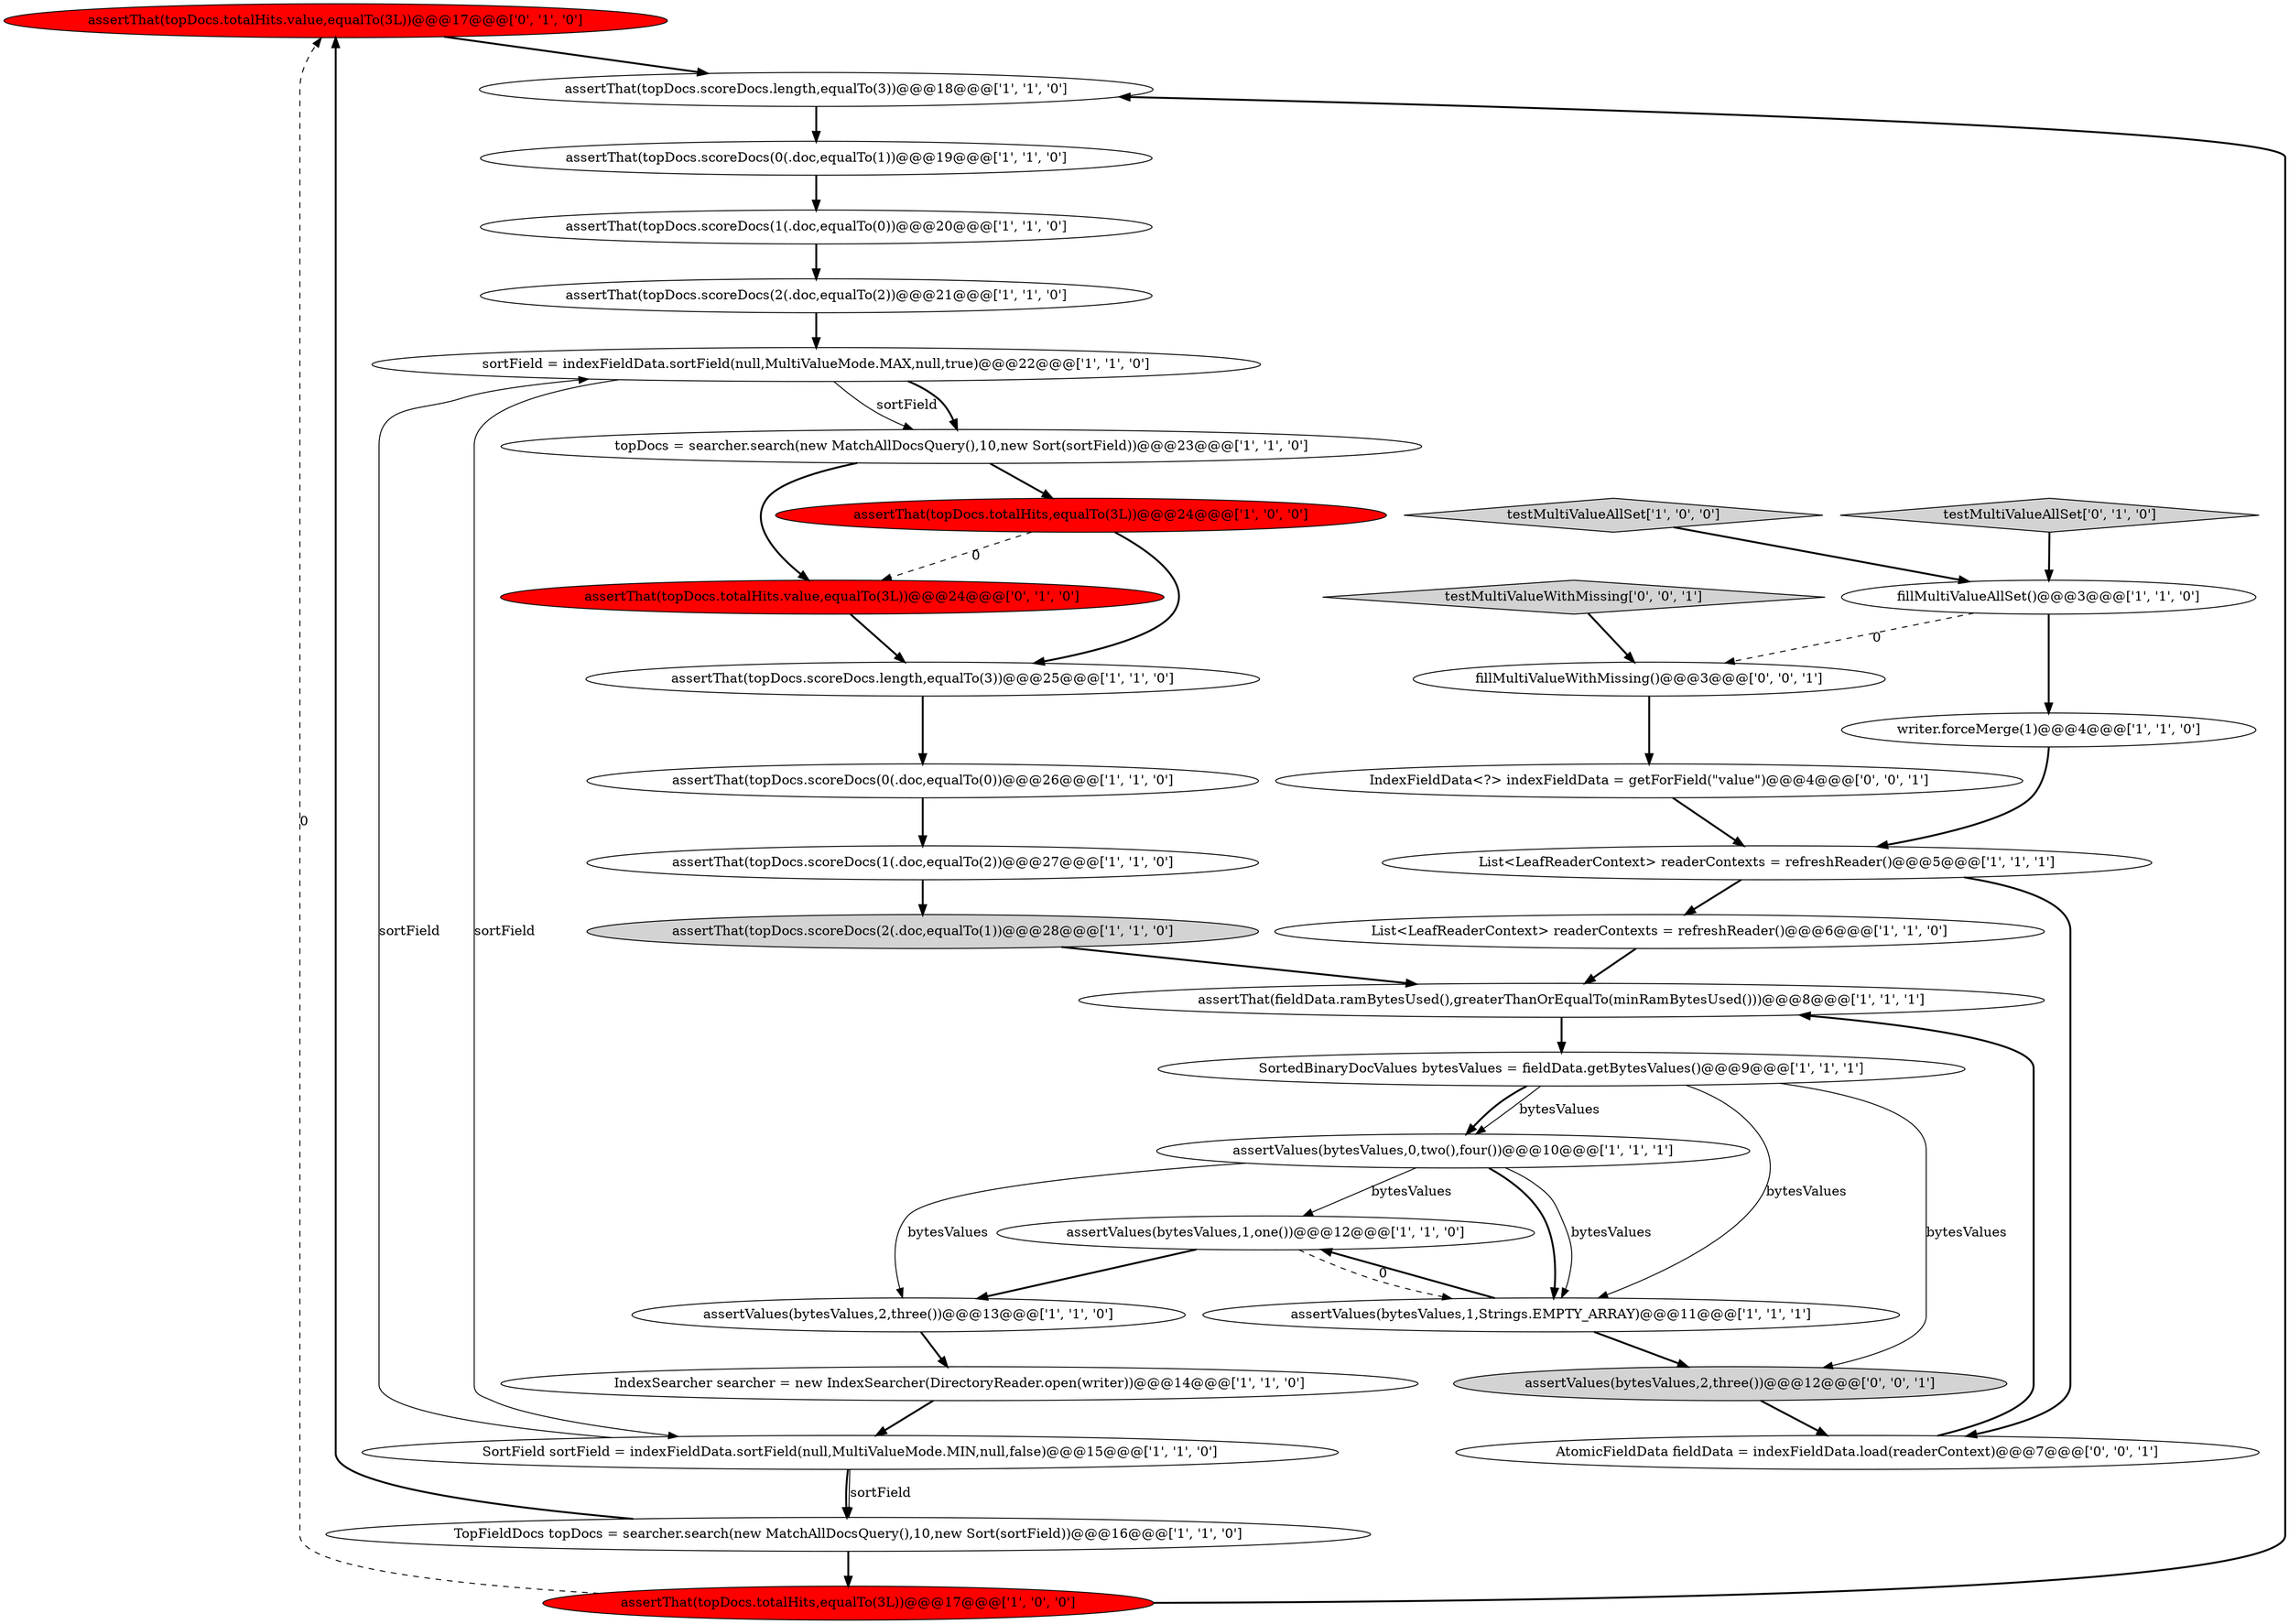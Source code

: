 digraph {
26 [style = filled, label = "assertThat(topDocs.totalHits.value,equalTo(3L))@@@17@@@['0', '1', '0']", fillcolor = red, shape = ellipse image = "AAA1AAABBB2BBB"];
9 [style = filled, label = "assertValues(bytesValues,0,two(),four())@@@10@@@['1', '1', '1']", fillcolor = white, shape = ellipse image = "AAA0AAABBB1BBB"];
17 [style = filled, label = "assertValues(bytesValues,2,three())@@@13@@@['1', '1', '0']", fillcolor = white, shape = ellipse image = "AAA0AAABBB1BBB"];
3 [style = filled, label = "assertThat(topDocs.scoreDocs(0(.doc,equalTo(1))@@@19@@@['1', '1', '0']", fillcolor = white, shape = ellipse image = "AAA0AAABBB1BBB"];
5 [style = filled, label = "assertThat(topDocs.scoreDocs(2(.doc,equalTo(2))@@@21@@@['1', '1', '0']", fillcolor = white, shape = ellipse image = "AAA0AAABBB1BBB"];
24 [style = filled, label = "assertThat(fieldData.ramBytesUsed(),greaterThanOrEqualTo(minRamBytesUsed()))@@@8@@@['1', '1', '1']", fillcolor = white, shape = ellipse image = "AAA0AAABBB1BBB"];
7 [style = filled, label = "assertThat(topDocs.totalHits,equalTo(3L))@@@24@@@['1', '0', '0']", fillcolor = red, shape = ellipse image = "AAA1AAABBB1BBB"];
30 [style = filled, label = "assertValues(bytesValues,2,three())@@@12@@@['0', '0', '1']", fillcolor = lightgray, shape = ellipse image = "AAA0AAABBB3BBB"];
20 [style = filled, label = "assertThat(topDocs.scoreDocs(2(.doc,equalTo(1))@@@28@@@['1', '1', '0']", fillcolor = lightgray, shape = ellipse image = "AAA0AAABBB1BBB"];
11 [style = filled, label = "assertThat(topDocs.scoreDocs(1(.doc,equalTo(2))@@@27@@@['1', '1', '0']", fillcolor = white, shape = ellipse image = "AAA0AAABBB1BBB"];
6 [style = filled, label = "IndexSearcher searcher = new IndexSearcher(DirectoryReader.open(writer))@@@14@@@['1', '1', '0']", fillcolor = white, shape = ellipse image = "AAA0AAABBB1BBB"];
21 [style = filled, label = "topDocs = searcher.search(new MatchAllDocsQuery(),10,new Sort(sortField))@@@23@@@['1', '1', '0']", fillcolor = white, shape = ellipse image = "AAA0AAABBB1BBB"];
19 [style = filled, label = "assertThat(topDocs.totalHits,equalTo(3L))@@@17@@@['1', '0', '0']", fillcolor = red, shape = ellipse image = "AAA1AAABBB1BBB"];
22 [style = filled, label = "testMultiValueAllSet['1', '0', '0']", fillcolor = lightgray, shape = diamond image = "AAA0AAABBB1BBB"];
32 [style = filled, label = "IndexFieldData<?> indexFieldData = getForField(\"value\")@@@4@@@['0', '0', '1']", fillcolor = white, shape = ellipse image = "AAA0AAABBB3BBB"];
28 [style = filled, label = "assertThat(topDocs.totalHits.value,equalTo(3L))@@@24@@@['0', '1', '0']", fillcolor = red, shape = ellipse image = "AAA1AAABBB2BBB"];
2 [style = filled, label = "assertThat(topDocs.scoreDocs.length,equalTo(3))@@@25@@@['1', '1', '0']", fillcolor = white, shape = ellipse image = "AAA0AAABBB1BBB"];
25 [style = filled, label = "SortedBinaryDocValues bytesValues = fieldData.getBytesValues()@@@9@@@['1', '1', '1']", fillcolor = white, shape = ellipse image = "AAA0AAABBB1BBB"];
0 [style = filled, label = "assertThat(topDocs.scoreDocs(1(.doc,equalTo(0))@@@20@@@['1', '1', '0']", fillcolor = white, shape = ellipse image = "AAA0AAABBB1BBB"];
8 [style = filled, label = "assertThat(topDocs.scoreDocs(0(.doc,equalTo(0))@@@26@@@['1', '1', '0']", fillcolor = white, shape = ellipse image = "AAA0AAABBB1BBB"];
16 [style = filled, label = "assertValues(bytesValues,1,one())@@@12@@@['1', '1', '0']", fillcolor = white, shape = ellipse image = "AAA0AAABBB1BBB"];
13 [style = filled, label = "TopFieldDocs topDocs = searcher.search(new MatchAllDocsQuery(),10,new Sort(sortField))@@@16@@@['1', '1', '0']", fillcolor = white, shape = ellipse image = "AAA0AAABBB1BBB"];
27 [style = filled, label = "testMultiValueAllSet['0', '1', '0']", fillcolor = lightgray, shape = diamond image = "AAA0AAABBB2BBB"];
14 [style = filled, label = "SortField sortField = indexFieldData.sortField(null,MultiValueMode.MIN,null,false)@@@15@@@['1', '1', '0']", fillcolor = white, shape = ellipse image = "AAA0AAABBB1BBB"];
18 [style = filled, label = "assertThat(topDocs.scoreDocs.length,equalTo(3))@@@18@@@['1', '1', '0']", fillcolor = white, shape = ellipse image = "AAA0AAABBB1BBB"];
10 [style = filled, label = "assertValues(bytesValues,1,Strings.EMPTY_ARRAY)@@@11@@@['1', '1', '1']", fillcolor = white, shape = ellipse image = "AAA0AAABBB1BBB"];
23 [style = filled, label = "sortField = indexFieldData.sortField(null,MultiValueMode.MAX,null,true)@@@22@@@['1', '1', '0']", fillcolor = white, shape = ellipse image = "AAA0AAABBB1BBB"];
12 [style = filled, label = "List<LeafReaderContext> readerContexts = refreshReader()@@@5@@@['1', '1', '1']", fillcolor = white, shape = ellipse image = "AAA0AAABBB1BBB"];
4 [style = filled, label = "writer.forceMerge(1)@@@4@@@['1', '1', '0']", fillcolor = white, shape = ellipse image = "AAA0AAABBB1BBB"];
31 [style = filled, label = "testMultiValueWithMissing['0', '0', '1']", fillcolor = lightgray, shape = diamond image = "AAA0AAABBB3BBB"];
15 [style = filled, label = "List<LeafReaderContext> readerContexts = refreshReader()@@@6@@@['1', '1', '0']", fillcolor = white, shape = ellipse image = "AAA0AAABBB1BBB"];
1 [style = filled, label = "fillMultiValueAllSet()@@@3@@@['1', '1', '0']", fillcolor = white, shape = ellipse image = "AAA0AAABBB1BBB"];
29 [style = filled, label = "fillMultiValueWithMissing()@@@3@@@['0', '0', '1']", fillcolor = white, shape = ellipse image = "AAA0AAABBB3BBB"];
33 [style = filled, label = "AtomicFieldData fieldData = indexFieldData.load(readerContext)@@@7@@@['0', '0', '1']", fillcolor = white, shape = ellipse image = "AAA0AAABBB3BBB"];
11->20 [style = bold, label=""];
18->3 [style = bold, label=""];
1->4 [style = bold, label=""];
25->9 [style = solid, label="bytesValues"];
19->18 [style = bold, label=""];
27->1 [style = bold, label=""];
30->33 [style = bold, label=""];
9->16 [style = solid, label="bytesValues"];
5->23 [style = bold, label=""];
17->6 [style = bold, label=""];
32->12 [style = bold, label=""];
14->13 [style = solid, label="sortField"];
25->9 [style = bold, label=""];
12->15 [style = bold, label=""];
1->29 [style = dashed, label="0"];
31->29 [style = bold, label=""];
16->17 [style = bold, label=""];
9->10 [style = bold, label=""];
14->23 [style = solid, label="sortField"];
23->21 [style = solid, label="sortField"];
3->0 [style = bold, label=""];
21->28 [style = bold, label=""];
6->14 [style = bold, label=""];
28->2 [style = bold, label=""];
13->19 [style = bold, label=""];
19->26 [style = dashed, label="0"];
10->16 [style = bold, label=""];
23->21 [style = bold, label=""];
7->28 [style = dashed, label="0"];
13->26 [style = bold, label=""];
7->2 [style = bold, label=""];
24->25 [style = bold, label=""];
29->32 [style = bold, label=""];
15->24 [style = bold, label=""];
33->24 [style = bold, label=""];
16->10 [style = dashed, label="0"];
12->33 [style = bold, label=""];
4->12 [style = bold, label=""];
21->7 [style = bold, label=""];
9->10 [style = solid, label="bytesValues"];
22->1 [style = bold, label=""];
14->13 [style = bold, label=""];
25->10 [style = solid, label="bytesValues"];
25->30 [style = solid, label="bytesValues"];
20->24 [style = bold, label=""];
8->11 [style = bold, label=""];
23->14 [style = solid, label="sortField"];
10->30 [style = bold, label=""];
9->17 [style = solid, label="bytesValues"];
2->8 [style = bold, label=""];
0->5 [style = bold, label=""];
26->18 [style = bold, label=""];
}
